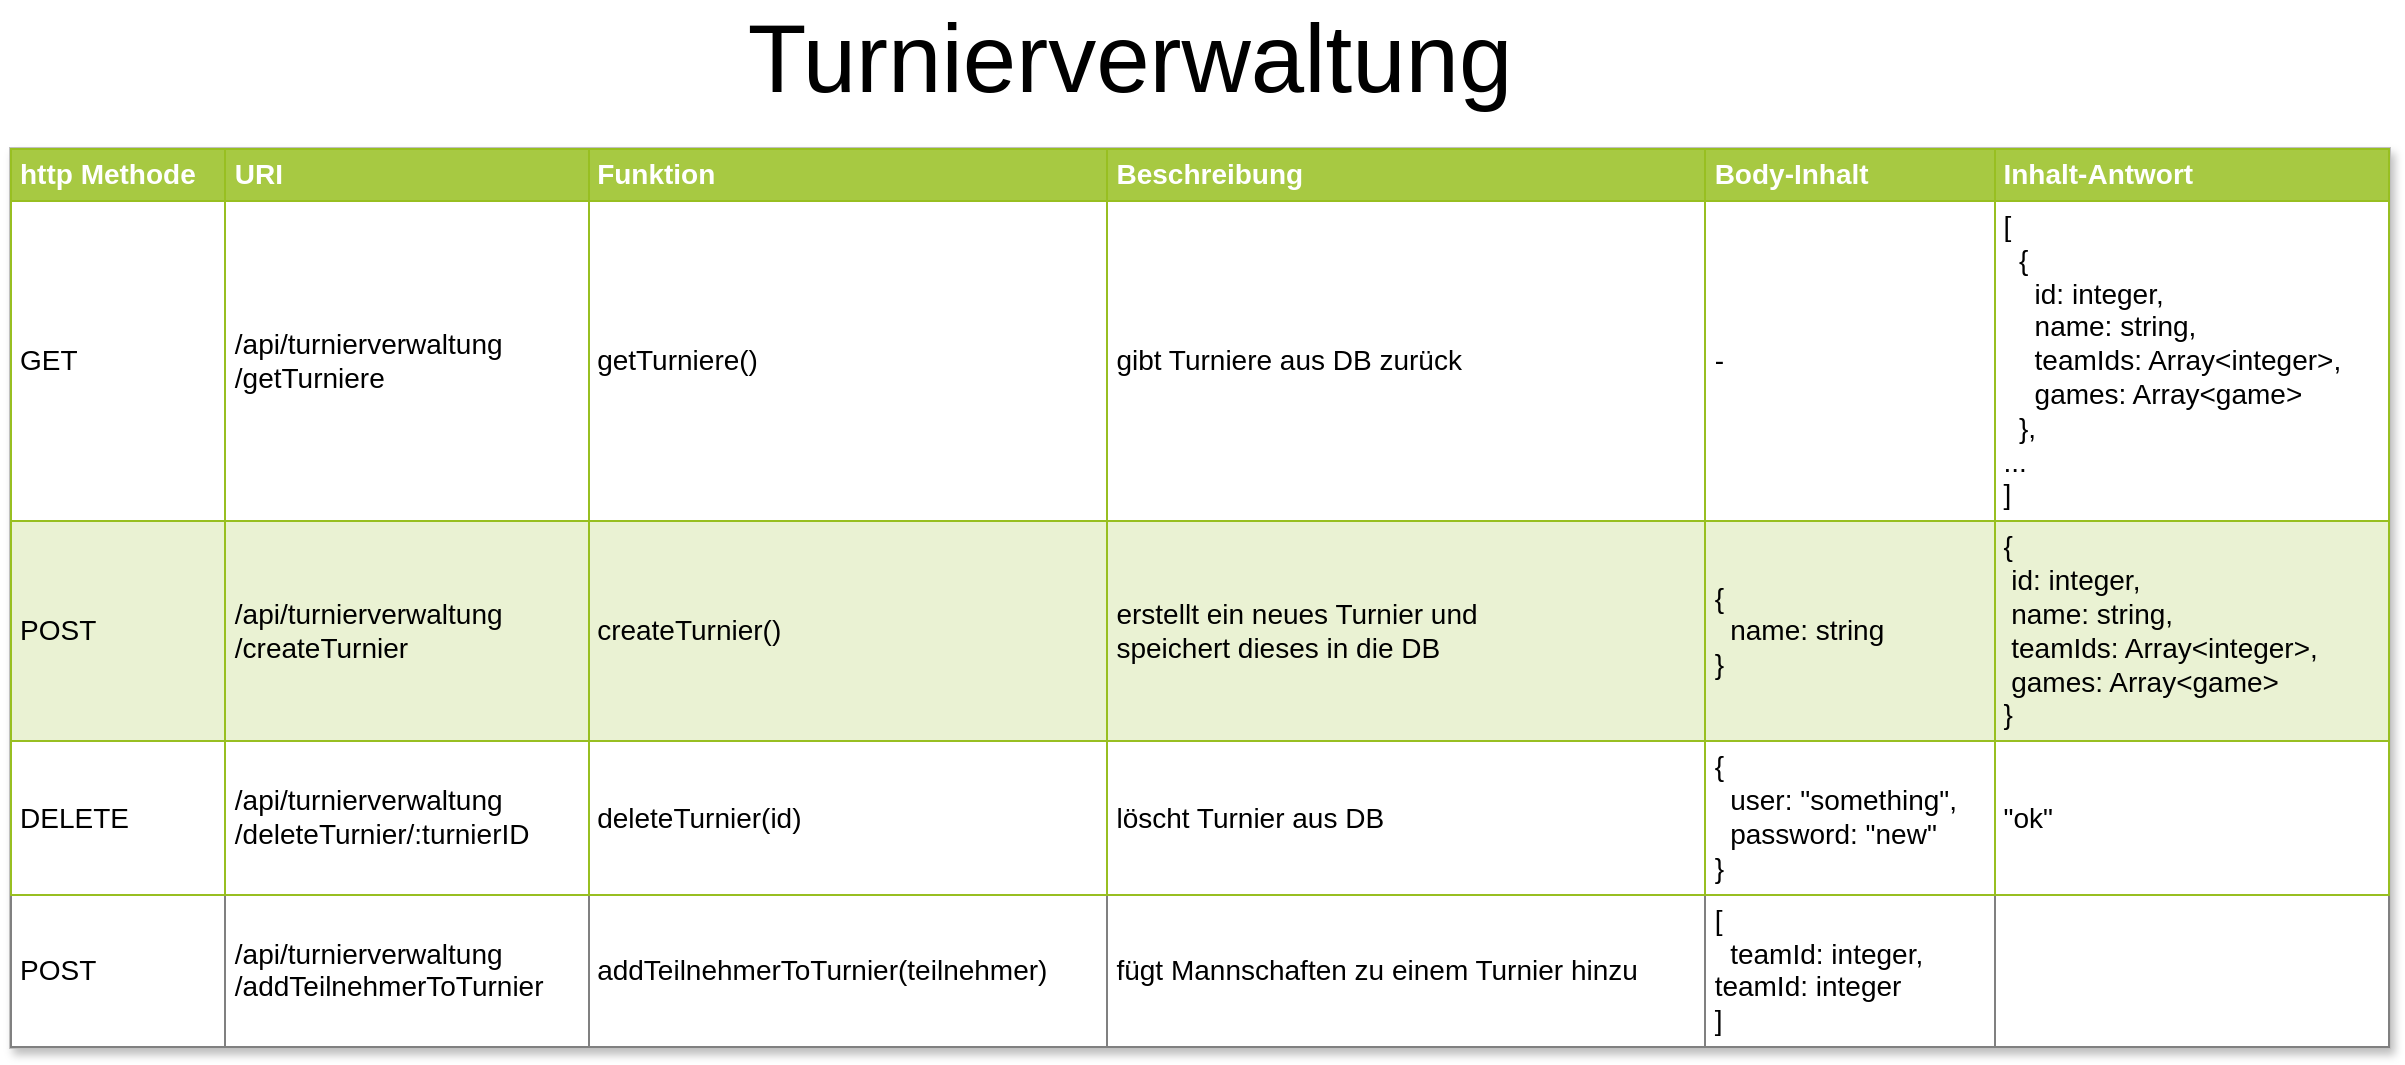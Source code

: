<mxfile version="13.10.0" type="embed">
    <diagram name="Page-1" id="bd83a815-5ea8-2e97-e5ec-87c9f400f2fa">
        <mxGraphModel dx="820" dy="458" grid="1" gridSize="10" guides="1" tooltips="1" connect="1" arrows="1" fold="1" page="1" pageScale="1.5" pageWidth="1169" pageHeight="826" background="#ffffff" math="0" shadow="0">
            <root>
                <mxCell id="0" style=";html=1;"/>
                <mxCell id="1" style=";html=1;" parent="0"/>
                <mxCell id="1516e18e63f93b96-1" value="&lt;table style=&quot;width: 100% ; height: 100% ; border-collapse: collapse&quot; width=&quot;100%&quot; cellpadding=&quot;4&quot; border=&quot;1&quot;&gt;&lt;tbody&gt;&lt;tr style=&quot;background-color: #a7c942 ; color: #ffffff ; border: 1px solid #98bf21&quot;&gt;&lt;th&gt;http Methode&lt;/th&gt;&lt;th&gt;URI&lt;br&gt;&lt;/th&gt;&lt;th&gt;Funktion&lt;/th&gt;&lt;th&gt;Beschreibung&lt;/th&gt;&lt;td&gt;&lt;b&gt;Body-Inhalt&lt;/b&gt;&lt;br&gt;&lt;/td&gt;&lt;td&gt;&lt;b&gt;Inhalt-Antwort&lt;/b&gt;&lt;/td&gt;&lt;/tr&gt;&lt;tr style=&quot;border: 1px solid #98bf21&quot;&gt;&lt;td&gt;GET&lt;br&gt;&lt;/td&gt;&lt;td&gt;/api/turnierverwaltung&lt;br&gt;/getTurniere&lt;br&gt;&lt;/td&gt;&lt;td&gt;getTurniere()&lt;br&gt;&lt;/td&gt;&lt;td&gt;gibt Turniere aus DB zurück&lt;br&gt;&lt;/td&gt;&lt;td&gt;-&lt;/td&gt;&lt;td&gt;[&amp;nbsp;&amp;nbsp;&lt;br&gt;&amp;nbsp; {&lt;br&gt;&amp;nbsp; &amp;nbsp; id: integer,&lt;br&gt;&amp;nbsp; &amp;nbsp; name: string,&lt;br&gt;&amp;nbsp; &amp;nbsp; teamIds: Array&amp;lt;integer&amp;gt;,&lt;br&gt;&amp;nbsp; &amp;nbsp; games: Array&amp;lt;game&amp;gt;&lt;br&gt;&amp;nbsp; },&lt;br&gt;...&lt;br&gt;]&lt;/td&gt;&lt;/tr&gt;&lt;tr style=&quot;background-color: #eaf2d3 ; border: 1px solid #98bf21&quot;&gt;&lt;td&gt;POST&lt;br&gt;&lt;/td&gt;&lt;td&gt;/api/turnierverwaltung&lt;br&gt;/createTurnier&lt;/td&gt;&lt;td&gt;createTurnier()&lt;br&gt;&lt;/td&gt;&lt;td&gt;erstellt ein neues Turnier und&lt;br&gt;speichert dieses in die DB&lt;/td&gt;&lt;td&gt;{&lt;br&gt;&amp;nbsp; name: string&lt;br&gt;}&lt;/td&gt;&lt;td&gt;{&lt;br&gt;&amp;nbsp;id: integer,&lt;br&gt;&amp;nbsp;name: string,&lt;br&gt;&amp;nbsp;teamIds: Array&amp;lt;integer&amp;gt;,&lt;br&gt;&amp;nbsp;games: Array&amp;lt;game&amp;gt;&lt;br&gt;}&lt;br&gt;&lt;/td&gt;&lt;/tr&gt;&lt;tr style=&quot;border: 1px solid #98bf21&quot;&gt;&lt;td&gt;DELETE&lt;br&gt;&lt;/td&gt;&lt;td&gt;/api/turnierverwaltung&lt;br&gt;/deleteTurnier/:turnierID&lt;/td&gt;&lt;td&gt;deleteTurnier(id)&lt;br&gt;&lt;/td&gt;&lt;td&gt;löscht Turnier aus DB&lt;br&gt;&lt;/td&gt;&lt;td&gt;{&lt;br&gt;&amp;nbsp; user: &quot;something&quot;,&lt;br&gt;&amp;nbsp; password: &quot;new&quot;&lt;br&gt;}&lt;/td&gt;&lt;td&gt;&quot;ok&quot;&lt;/td&gt;&lt;/tr&gt;&lt;tr&gt;&lt;td&gt;POST&lt;/td&gt;&lt;td&gt;/api/turnierverwaltung&lt;br&gt;/addTeilnehmerToTurnier&lt;/td&gt;&lt;td&gt;addTeilnehmerToTurnier(teilnehmer)&lt;br&gt;&lt;/td&gt;&lt;td&gt;fügt Mannschaften zu einem Turnier hinzu&lt;/td&gt;&lt;td&gt;[&lt;br&gt;&amp;nbsp; teamId: integer,&lt;br&gt;teamId: integer&lt;br&gt;]&lt;/td&gt;&lt;td&gt;&lt;br&gt;&lt;/td&gt;&lt;/tr&gt;&lt;/tbody&gt;&lt;/table&gt;" style="text;html=1;strokeColor=#c0c0c0;fillColor=#ffffff;overflow=fill;rounded=0;shadow=1;fontSize=14;fontColor=#000000;" parent="1" vertex="1">
                    <mxGeometry x="180" y="270" width="1190" height="450" as="geometry"/>
                </mxCell>
                <mxCell id="fNutxt6jnyIekaHuC7iD-2" value="&lt;font style=&quot;font-size: 48px&quot;&gt;Turnierverwaltung&lt;/font&gt;" style="text;html=1;strokeColor=none;fillColor=none;align=center;verticalAlign=middle;whiteSpace=wrap;rounded=0;" parent="1" vertex="1">
                    <mxGeometry x="660" y="210" width="160" height="30" as="geometry"/>
                </mxCell>
            </root>
        </mxGraphModel>
    </diagram>
</mxfile>